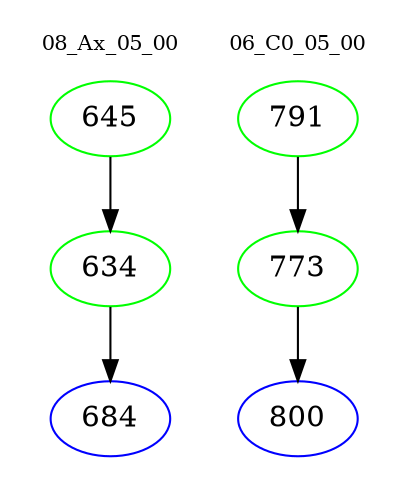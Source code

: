 digraph{
subgraph cluster_0 {
color = white
label = "08_Ax_05_00";
fontsize=10;
T0_645 [label="645", color="green"]
T0_645 -> T0_634 [color="black"]
T0_634 [label="634", color="green"]
T0_634 -> T0_684 [color="black"]
T0_684 [label="684", color="blue"]
}
subgraph cluster_1 {
color = white
label = "06_C0_05_00";
fontsize=10;
T1_791 [label="791", color="green"]
T1_791 -> T1_773 [color="black"]
T1_773 [label="773", color="green"]
T1_773 -> T1_800 [color="black"]
T1_800 [label="800", color="blue"]
}
}
